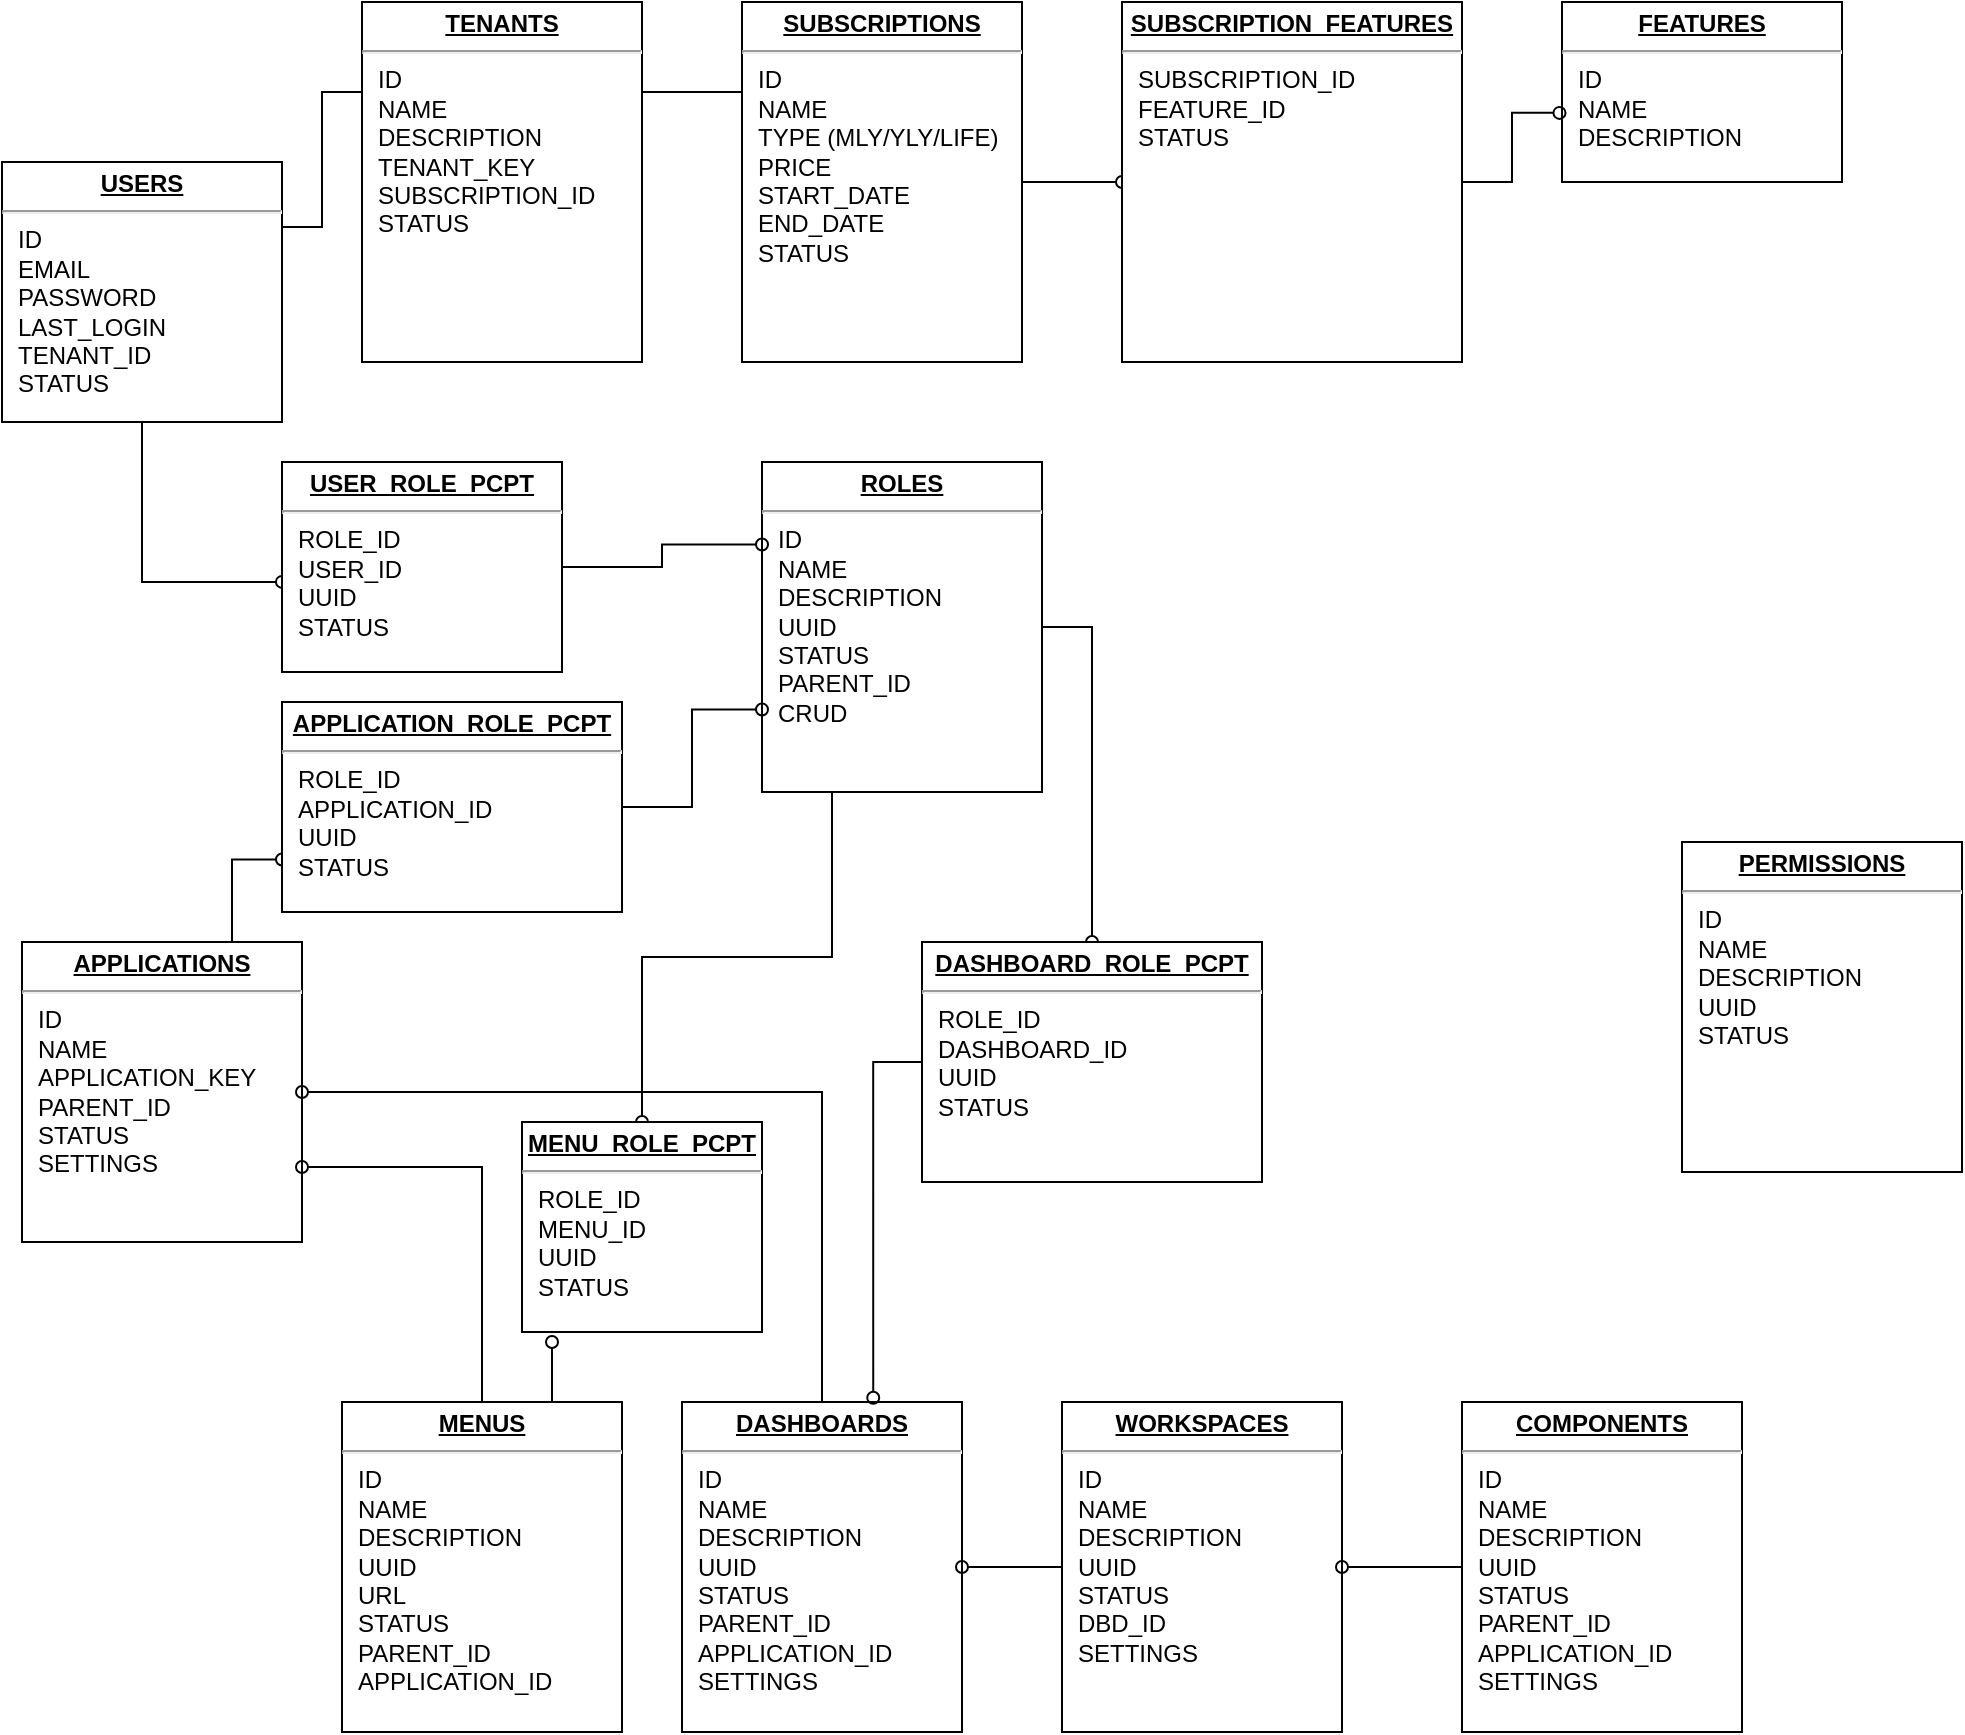 <mxfile version="15.0.6" type="github">
  <diagram name="Page-1" id="a7904f86-f2b4-8e86-fa97-74104820619b">
    <mxGraphModel dx="1038" dy="491" grid="1" gridSize="10" guides="1" tooltips="1" connect="1" arrows="1" fold="1" page="1" pageScale="1" pageWidth="2336" pageHeight="1654" background="none" math="0" shadow="0">
      <root>
        <mxCell id="0" />
        <mxCell id="1" parent="0" />
        <mxCell id="n4MkrR-aPozAzKNr83SV-34" style="edgeStyle=orthogonalEdgeStyle;rounded=0;orthogonalLoop=1;jettySize=auto;html=1;exitX=0.5;exitY=1;exitDx=0;exitDy=0;entryX=0;entryY=0.571;entryDx=0;entryDy=0;entryPerimeter=0;endArrow=oval;endFill=0;" edge="1" parent="1" source="24794b860abc3c2d-1" target="n4MkrR-aPozAzKNr83SV-33">
          <mxGeometry relative="1" as="geometry" />
        </mxCell>
        <mxCell id="24794b860abc3c2d-1" value="&lt;p style=&quot;margin: 0px ; margin-top: 4px ; text-align: center ; text-decoration: underline&quot;&gt;&lt;b&gt;USERS&lt;/b&gt;&lt;/p&gt;&lt;hr&gt;&lt;p style=&quot;margin: 0px ; margin-left: 8px&quot;&gt;ID&lt;/p&gt;&lt;p style=&quot;margin: 0px ; margin-left: 8px&quot;&gt;EMAIL&lt;/p&gt;&lt;p style=&quot;margin: 0px ; margin-left: 8px&quot;&gt;PASSWORD&lt;/p&gt;&lt;p style=&quot;margin: 0px ; margin-left: 8px&quot;&gt;LAST_LOGIN&lt;/p&gt;&lt;p style=&quot;margin: 0px ; margin-left: 8px&quot;&gt;TENANT_ID&lt;/p&gt;&lt;p style=&quot;margin: 0px ; margin-left: 8px&quot;&gt;STATUS&lt;/p&gt;&lt;p style=&quot;margin: 0px ; margin-left: 8px&quot;&gt;&lt;br&gt;&lt;/p&gt;" style="verticalAlign=top;align=left;overflow=fill;fontSize=12;fontFamily=Helvetica;html=1;rounded=0;shadow=0;comic=0;labelBackgroundColor=none;strokeWidth=1" parent="1" vertex="1">
          <mxGeometry x="20" y="110" width="140" height="130" as="geometry" />
        </mxCell>
        <mxCell id="n4MkrR-aPozAzKNr83SV-30" style="edgeStyle=orthogonalEdgeStyle;rounded=0;orthogonalLoop=1;jettySize=auto;html=1;exitX=0.75;exitY=0;exitDx=0;exitDy=0;entryX=0;entryY=0.75;entryDx=0;entryDy=0;endArrow=oval;endFill=0;" edge="1" parent="1" source="24794b860abc3c2d-16" target="n4MkrR-aPozAzKNr83SV-29">
          <mxGeometry relative="1" as="geometry" />
        </mxCell>
        <mxCell id="24794b860abc3c2d-16" value="&lt;p style=&quot;margin: 0px ; margin-top: 4px ; text-align: center ; text-decoration: underline&quot;&gt;&lt;b&gt;APPLICATIONS&lt;/b&gt;&lt;/p&gt;&lt;hr&gt;&lt;p style=&quot;margin: 0px ; margin-left: 8px&quot;&gt;ID&lt;/p&gt;&lt;p style=&quot;margin: 0px ; margin-left: 8px&quot;&gt;NAME&lt;/p&gt;&lt;p style=&quot;margin: 0px ; margin-left: 8px&quot;&gt;APPLICATION_KEY&lt;/p&gt;&lt;p style=&quot;margin: 0px ; margin-left: 8px&quot;&gt;PARENT_ID&lt;br&gt;&lt;/p&gt;&lt;p style=&quot;margin: 0px ; margin-left: 8px&quot;&gt;STATUS&lt;/p&gt;&lt;p style=&quot;margin: 0px ; margin-left: 8px&quot;&gt;SETTINGS&lt;/p&gt;&lt;p style=&quot;margin: 0px ; margin-left: 8px&quot;&gt;&lt;br&gt;&lt;/p&gt;" style="verticalAlign=top;align=left;overflow=fill;fontSize=12;fontFamily=Helvetica;html=1;rounded=0;shadow=0;comic=0;labelBackgroundColor=none;strokeWidth=1" parent="1" vertex="1">
          <mxGeometry x="30" y="500" width="140" height="150" as="geometry" />
        </mxCell>
        <mxCell id="24794b860abc3c2d-40" style="edgeStyle=orthogonalEdgeStyle;rounded=0;html=1;exitX=0;exitY=0.25;entryX=1;entryY=0.25;labelBackgroundColor=none;endArrow=none;endFill=0;endSize=8;fontFamily=Verdana;fontSize=12;align=left;" parent="1" source="24794b860abc3c2d-17" target="24794b860abc3c2d-1" edge="1">
          <mxGeometry relative="1" as="geometry" />
        </mxCell>
        <mxCell id="24794b860abc3c2d-41" style="edgeStyle=orthogonalEdgeStyle;rounded=0;html=1;exitX=1;exitY=0.25;entryX=0;entryY=0.25;labelBackgroundColor=none;endArrow=none;endFill=0;endSize=8;fontFamily=Verdana;fontSize=12;align=left;" parent="1" source="24794b860abc3c2d-17" target="24794b860abc3c2d-19" edge="1">
          <mxGeometry relative="1" as="geometry" />
        </mxCell>
        <mxCell id="24794b860abc3c2d-17" value="&lt;p style=&quot;margin: 0px ; margin-top: 4px ; text-align: center ; text-decoration: underline&quot;&gt;&lt;b&gt;TENANTS&lt;/b&gt;&lt;/p&gt;&lt;hr&gt;&lt;p style=&quot;margin: 0px ; margin-left: 8px&quot;&gt;ID&lt;br&gt;NAME&lt;/p&gt;&lt;p style=&quot;margin: 0px ; margin-left: 8px&quot;&gt;DESCRIPTION&lt;/p&gt;&lt;p style=&quot;margin: 0px ; margin-left: 8px&quot;&gt;TENANT_KEY&lt;/p&gt;&lt;p style=&quot;margin: 0px ; margin-left: 8px&quot;&gt;SUBSCRIPTION_ID&lt;/p&gt;&lt;p style=&quot;margin: 0px ; margin-left: 8px&quot;&gt;STATUS&lt;/p&gt;" style="verticalAlign=top;align=left;overflow=fill;fontSize=12;fontFamily=Helvetica;html=1;rounded=0;shadow=0;comic=0;labelBackgroundColor=none;strokeWidth=1" parent="1" vertex="1">
          <mxGeometry x="200" y="30" width="140" height="180" as="geometry" />
        </mxCell>
        <mxCell id="n4MkrR-aPozAzKNr83SV-10" style="edgeStyle=orthogonalEdgeStyle;rounded=0;orthogonalLoop=1;jettySize=auto;html=1;exitX=1;exitY=0.5;exitDx=0;exitDy=0;endArrow=oval;endFill=0;" edge="1" parent="1" source="24794b860abc3c2d-19" target="n4MkrR-aPozAzKNr83SV-8">
          <mxGeometry relative="1" as="geometry" />
        </mxCell>
        <mxCell id="24794b860abc3c2d-19" value="&lt;p style=&quot;margin: 0px ; margin-top: 4px ; text-align: center ; text-decoration: underline&quot;&gt;&lt;b&gt;SUBSCRIPTIONS&lt;/b&gt;&lt;/p&gt;&lt;hr&gt;&lt;p style=&quot;margin: 0px ; margin-left: 8px&quot;&gt;ID&lt;/p&gt;&lt;p style=&quot;margin: 0px ; margin-left: 8px&quot;&gt;NAME&lt;/p&gt;&lt;p style=&quot;margin: 0px ; margin-left: 8px&quot;&gt;TYPE (MLY/YLY/LIFE)&lt;/p&gt;&lt;p style=&quot;margin: 0px ; margin-left: 8px&quot;&gt;PRICE&lt;/p&gt;&lt;p style=&quot;margin: 0px ; margin-left: 8px&quot;&gt;START_DATE&lt;/p&gt;&lt;p style=&quot;margin: 0px ; margin-left: 8px&quot;&gt;END_DATE&lt;br&gt;STATUS&lt;/p&gt;&lt;p style=&quot;margin: 0px ; margin-left: 8px&quot;&gt;&lt;br&gt;&lt;/p&gt;&lt;p style=&quot;margin: 0px ; margin-left: 8px&quot;&gt;&lt;br&gt;&lt;/p&gt;" style="verticalAlign=top;align=left;overflow=fill;fontSize=12;fontFamily=Helvetica;html=1;rounded=0;shadow=0;comic=0;labelBackgroundColor=none;strokeWidth=1" parent="1" vertex="1">
          <mxGeometry x="390" y="30" width="140" height="180" as="geometry" />
        </mxCell>
        <mxCell id="n4MkrR-aPozAzKNr83SV-2" value="&lt;p style=&quot;margin: 0px ; margin-top: 4px ; text-align: center ; text-decoration: underline&quot;&gt;&lt;b&gt;FEATURES&lt;/b&gt;&lt;/p&gt;&lt;hr&gt;&lt;p style=&quot;margin: 0px ; margin-left: 8px&quot;&gt;ID&lt;/p&gt;&lt;p style=&quot;margin: 0px ; margin-left: 8px&quot;&gt;NAME&lt;/p&gt;&lt;p style=&quot;margin: 0px ; margin-left: 8px&quot;&gt;DESCRIPTION&lt;/p&gt;&lt;p style=&quot;margin: 0px ; margin-left: 8px&quot;&gt;&lt;br&gt;&lt;/p&gt;" style="verticalAlign=top;align=left;overflow=fill;fontSize=12;fontFamily=Helvetica;html=1;rounded=0;shadow=0;comic=0;labelBackgroundColor=none;strokeWidth=1" vertex="1" parent="1">
          <mxGeometry x="800" y="30" width="140" height="90" as="geometry" />
        </mxCell>
        <mxCell id="n4MkrR-aPozAzKNr83SV-11" style="edgeStyle=orthogonalEdgeStyle;rounded=0;orthogonalLoop=1;jettySize=auto;html=1;exitX=1;exitY=0.5;exitDx=0;exitDy=0;entryX=-0.009;entryY=0.616;entryDx=0;entryDy=0;entryPerimeter=0;endArrow=oval;endFill=0;" edge="1" parent="1" source="n4MkrR-aPozAzKNr83SV-8" target="n4MkrR-aPozAzKNr83SV-2">
          <mxGeometry relative="1" as="geometry" />
        </mxCell>
        <mxCell id="n4MkrR-aPozAzKNr83SV-8" value="&lt;p style=&quot;margin: 0px ; margin-top: 4px ; text-align: center ; text-decoration: underline&quot;&gt;&lt;b&gt;SUBSCRIPTION_FEATURES&lt;/b&gt;&lt;/p&gt;&lt;hr&gt;&lt;p style=&quot;margin: 0px ; margin-left: 8px&quot;&gt;SUBSCRIPTION_ID&lt;br&gt;FEATURE_ID&lt;br&gt;&lt;/p&gt;&lt;p style=&quot;margin: 0px ; margin-left: 8px&quot;&gt;STATUS&lt;/p&gt;" style="verticalAlign=top;align=left;overflow=fill;fontSize=12;fontFamily=Helvetica;html=1;rounded=0;shadow=0;comic=0;labelBackgroundColor=none;strokeWidth=1" vertex="1" parent="1">
          <mxGeometry x="580" y="30" width="170" height="180" as="geometry" />
        </mxCell>
        <mxCell id="n4MkrR-aPozAzKNr83SV-19" style="edgeStyle=orthogonalEdgeStyle;rounded=0;orthogonalLoop=1;jettySize=auto;html=1;exitX=0.5;exitY=0;exitDx=0;exitDy=0;entryX=1;entryY=0.75;entryDx=0;entryDy=0;endArrow=oval;endFill=0;" edge="1" parent="1" source="n4MkrR-aPozAzKNr83SV-12" target="24794b860abc3c2d-16">
          <mxGeometry relative="1" as="geometry" />
        </mxCell>
        <mxCell id="n4MkrR-aPozAzKNr83SV-27" style="edgeStyle=orthogonalEdgeStyle;rounded=0;orthogonalLoop=1;jettySize=auto;html=1;exitX=0.75;exitY=0;exitDx=0;exitDy=0;endArrow=oval;endFill=0;" edge="1" parent="1" source="n4MkrR-aPozAzKNr83SV-12">
          <mxGeometry relative="1" as="geometry">
            <mxPoint x="295" y="700" as="targetPoint" />
          </mxGeometry>
        </mxCell>
        <mxCell id="n4MkrR-aPozAzKNr83SV-12" value="&lt;p style=&quot;margin: 0px ; margin-top: 4px ; text-align: center ; text-decoration: underline&quot;&gt;&lt;b&gt;MENUS&lt;/b&gt;&lt;/p&gt;&lt;hr&gt;&lt;p style=&quot;margin: 0px ; margin-left: 8px&quot;&gt;ID&lt;/p&gt;&lt;p style=&quot;margin: 0px ; margin-left: 8px&quot;&gt;NAME&lt;/p&gt;&lt;p style=&quot;margin: 0px ; margin-left: 8px&quot;&gt;DESCRIPTION&lt;/p&gt;&lt;p style=&quot;margin: 0px ; margin-left: 8px&quot;&gt;UUID&lt;/p&gt;&lt;p style=&quot;margin: 0px ; margin-left: 8px&quot;&gt;URL&lt;/p&gt;&lt;p style=&quot;margin: 0px ; margin-left: 8px&quot;&gt;STATUS&lt;/p&gt;&lt;p style=&quot;margin: 0px ; margin-left: 8px&quot;&gt;PARENT_ID&lt;/p&gt;&lt;p style=&quot;margin: 0px ; margin-left: 8px&quot;&gt;APPLICATION_ID&lt;/p&gt;&lt;p style=&quot;margin: 0px ; margin-left: 8px&quot;&gt;&lt;br&gt;&lt;/p&gt;" style="verticalAlign=top;align=left;overflow=fill;fontSize=12;fontFamily=Helvetica;html=1;rounded=0;shadow=0;comic=0;labelBackgroundColor=none;strokeWidth=1" vertex="1" parent="1">
          <mxGeometry x="190" y="730" width="140" height="165" as="geometry" />
        </mxCell>
        <mxCell id="n4MkrR-aPozAzKNr83SV-18" style="edgeStyle=orthogonalEdgeStyle;rounded=0;orthogonalLoop=1;jettySize=auto;html=1;exitX=0.5;exitY=0;exitDx=0;exitDy=0;entryX=1;entryY=0.5;entryDx=0;entryDy=0;endArrow=oval;endFill=0;" edge="1" parent="1" source="n4MkrR-aPozAzKNr83SV-13" target="24794b860abc3c2d-16">
          <mxGeometry relative="1" as="geometry" />
        </mxCell>
        <mxCell id="n4MkrR-aPozAzKNr83SV-13" value="&lt;p style=&quot;margin: 0px ; margin-top: 4px ; text-align: center ; text-decoration: underline&quot;&gt;&lt;b&gt;DASHBOARDS&lt;/b&gt;&lt;/p&gt;&lt;hr&gt;&lt;p style=&quot;margin: 0px ; margin-left: 8px&quot;&gt;ID&lt;/p&gt;&lt;p style=&quot;margin: 0px ; margin-left: 8px&quot;&gt;NAME&lt;/p&gt;&lt;p style=&quot;margin: 0px ; margin-left: 8px&quot;&gt;DESCRIPTION&lt;/p&gt;&lt;p style=&quot;margin: 0px ; margin-left: 8px&quot;&gt;&lt;span&gt;UUID&lt;/span&gt;&lt;/p&gt;&lt;p style=&quot;margin: 0px ; margin-left: 8px&quot;&gt;&lt;span&gt;STATUS&lt;/span&gt;&lt;br&gt;&lt;/p&gt;&lt;p style=&quot;margin: 0px ; margin-left: 8px&quot;&gt;PARENT_ID&lt;/p&gt;&lt;p style=&quot;margin: 0px ; margin-left: 8px&quot;&gt;APPLICATION_ID&lt;/p&gt;&lt;p style=&quot;margin: 0px ; margin-left: 8px&quot;&gt;SETTINGS&lt;/p&gt;&lt;p style=&quot;margin: 0px ; margin-left: 8px&quot;&gt;&lt;br&gt;&lt;/p&gt;" style="verticalAlign=top;align=left;overflow=fill;fontSize=12;fontFamily=Helvetica;html=1;rounded=0;shadow=0;comic=0;labelBackgroundColor=none;strokeWidth=1" vertex="1" parent="1">
          <mxGeometry x="360" y="730" width="140" height="165" as="geometry" />
        </mxCell>
        <mxCell id="n4MkrR-aPozAzKNr83SV-17" style="edgeStyle=orthogonalEdgeStyle;rounded=0;orthogonalLoop=1;jettySize=auto;html=1;exitX=0;exitY=0.5;exitDx=0;exitDy=0;entryX=1;entryY=0.5;entryDx=0;entryDy=0;endArrow=oval;endFill=0;" edge="1" parent="1" source="n4MkrR-aPozAzKNr83SV-14" target="n4MkrR-aPozAzKNr83SV-13">
          <mxGeometry relative="1" as="geometry" />
        </mxCell>
        <mxCell id="n4MkrR-aPozAzKNr83SV-14" value="&lt;p style=&quot;margin: 0px ; margin-top: 4px ; text-align: center ; text-decoration: underline&quot;&gt;&lt;b&gt;WORKSPACES&lt;/b&gt;&lt;/p&gt;&lt;hr&gt;&lt;p style=&quot;margin: 0px ; margin-left: 8px&quot;&gt;ID&lt;/p&gt;&lt;p style=&quot;margin: 0px ; margin-left: 8px&quot;&gt;NAME&lt;/p&gt;&lt;p style=&quot;margin: 0px ; margin-left: 8px&quot;&gt;DESCRIPTION&lt;/p&gt;&lt;p style=&quot;margin: 0px ; margin-left: 8px&quot;&gt;UUID&lt;/p&gt;&lt;p style=&quot;margin: 0px ; margin-left: 8px&quot;&gt;STATUS&lt;/p&gt;&lt;p style=&quot;margin: 0px ; margin-left: 8px&quot;&gt;DBD_ID&lt;/p&gt;&lt;p style=&quot;margin: 0px ; margin-left: 8px&quot;&gt;SETTINGS&lt;/p&gt;&lt;p style=&quot;margin: 0px ; margin-left: 8px&quot;&gt;&lt;br&gt;&lt;/p&gt;&lt;p style=&quot;margin: 0px ; margin-left: 8px&quot;&gt;&lt;br&gt;&lt;/p&gt;" style="verticalAlign=top;align=left;overflow=fill;fontSize=12;fontFamily=Helvetica;html=1;rounded=0;shadow=0;comic=0;labelBackgroundColor=none;strokeWidth=1" vertex="1" parent="1">
          <mxGeometry x="550" y="730" width="140" height="165" as="geometry" />
        </mxCell>
        <mxCell id="n4MkrR-aPozAzKNr83SV-16" style="edgeStyle=orthogonalEdgeStyle;rounded=0;orthogonalLoop=1;jettySize=auto;html=1;exitX=0;exitY=0.5;exitDx=0;exitDy=0;entryX=1;entryY=0.5;entryDx=0;entryDy=0;endArrow=oval;endFill=0;" edge="1" parent="1" source="n4MkrR-aPozAzKNr83SV-15" target="n4MkrR-aPozAzKNr83SV-14">
          <mxGeometry relative="1" as="geometry" />
        </mxCell>
        <mxCell id="n4MkrR-aPozAzKNr83SV-15" value="&lt;p style=&quot;margin: 0px ; margin-top: 4px ; text-align: center ; text-decoration: underline&quot;&gt;&lt;b&gt;COMPONENTS&lt;/b&gt;&lt;/p&gt;&lt;hr&gt;&lt;p style=&quot;margin: 0px ; margin-left: 8px&quot;&gt;ID&lt;/p&gt;&lt;p style=&quot;margin: 0px ; margin-left: 8px&quot;&gt;NAME&lt;/p&gt;&lt;p style=&quot;margin: 0px ; margin-left: 8px&quot;&gt;DESCRIPTION&lt;/p&gt;&lt;p style=&quot;margin: 0px ; margin-left: 8px&quot;&gt;UUID&lt;/p&gt;&lt;p style=&quot;margin: 0px ; margin-left: 8px&quot;&gt;STATUS&lt;/p&gt;&lt;p style=&quot;margin: 0px ; margin-left: 8px&quot;&gt;PARENT_ID&lt;/p&gt;&lt;p style=&quot;margin: 0px ; margin-left: 8px&quot;&gt;APPLICATION_ID&lt;/p&gt;&lt;p style=&quot;margin: 0px ; margin-left: 8px&quot;&gt;SETTINGS&lt;/p&gt;&lt;p style=&quot;margin: 0px ; margin-left: 8px&quot;&gt;&lt;br&gt;&lt;/p&gt;" style="verticalAlign=top;align=left;overflow=fill;fontSize=12;fontFamily=Helvetica;html=1;rounded=0;shadow=0;comic=0;labelBackgroundColor=none;strokeWidth=1" vertex="1" parent="1">
          <mxGeometry x="750" y="730" width="140" height="165" as="geometry" />
        </mxCell>
        <mxCell id="n4MkrR-aPozAzKNr83SV-25" style="edgeStyle=orthogonalEdgeStyle;rounded=0;orthogonalLoop=1;jettySize=auto;html=1;exitX=1;exitY=0.5;exitDx=0;exitDy=0;entryX=0.5;entryY=0;entryDx=0;entryDy=0;endArrow=oval;endFill=0;" edge="1" parent="1" source="n4MkrR-aPozAzKNr83SV-20" target="n4MkrR-aPozAzKNr83SV-22">
          <mxGeometry relative="1" as="geometry" />
        </mxCell>
        <mxCell id="n4MkrR-aPozAzKNr83SV-32" style="edgeStyle=orthogonalEdgeStyle;rounded=0;orthogonalLoop=1;jettySize=auto;html=1;exitX=0.25;exitY=1;exitDx=0;exitDy=0;entryX=0.5;entryY=0;entryDx=0;entryDy=0;endArrow=oval;endFill=0;" edge="1" parent="1" source="n4MkrR-aPozAzKNr83SV-20" target="n4MkrR-aPozAzKNr83SV-26">
          <mxGeometry relative="1" as="geometry" />
        </mxCell>
        <mxCell id="n4MkrR-aPozAzKNr83SV-20" value="&lt;p style=&quot;margin: 0px ; margin-top: 4px ; text-align: center ; text-decoration: underline&quot;&gt;&lt;b&gt;ROLES&lt;/b&gt;&lt;/p&gt;&lt;hr&gt;&lt;p style=&quot;margin: 0px ; margin-left: 8px&quot;&gt;ID&lt;/p&gt;&lt;p style=&quot;margin: 0px ; margin-left: 8px&quot;&gt;NAME&lt;/p&gt;&lt;p style=&quot;margin: 0px ; margin-left: 8px&quot;&gt;DESCRIPTION&lt;/p&gt;&lt;p style=&quot;margin: 0px ; margin-left: 8px&quot;&gt;UUID&lt;/p&gt;&lt;p style=&quot;margin: 0px ; margin-left: 8px&quot;&gt;STATUS&lt;/p&gt;&lt;p style=&quot;margin: 0px ; margin-left: 8px&quot;&gt;PARENT_ID&lt;/p&gt;&lt;p style=&quot;margin: 0px ; margin-left: 8px&quot;&gt;CRUD&lt;/p&gt;&lt;p style=&quot;margin: 0px ; margin-left: 8px&quot;&gt;&lt;br&gt;&lt;/p&gt;&lt;p style=&quot;margin: 0px ; margin-left: 8px&quot;&gt;&lt;br&gt;&lt;/p&gt;" style="verticalAlign=top;align=left;overflow=fill;fontSize=12;fontFamily=Helvetica;html=1;rounded=0;shadow=0;comic=0;labelBackgroundColor=none;strokeWidth=1" vertex="1" parent="1">
          <mxGeometry x="400" y="260" width="140" height="165" as="geometry" />
        </mxCell>
        <mxCell id="n4MkrR-aPozAzKNr83SV-21" value="&lt;p style=&quot;margin: 0px ; margin-top: 4px ; text-align: center ; text-decoration: underline&quot;&gt;&lt;b&gt;PERMISSIONS&lt;/b&gt;&lt;/p&gt;&lt;hr&gt;&lt;p style=&quot;margin: 0px ; margin-left: 8px&quot;&gt;ID&lt;/p&gt;&lt;p style=&quot;margin: 0px ; margin-left: 8px&quot;&gt;NAME&lt;/p&gt;&lt;p style=&quot;margin: 0px ; margin-left: 8px&quot;&gt;DESCRIPTION&lt;/p&gt;&lt;p style=&quot;margin: 0px ; margin-left: 8px&quot;&gt;UUID&lt;/p&gt;&lt;p style=&quot;margin: 0px ; margin-left: 8px&quot;&gt;STATUS&lt;/p&gt;" style="verticalAlign=top;align=left;overflow=fill;fontSize=12;fontFamily=Helvetica;html=1;rounded=0;shadow=0;comic=0;labelBackgroundColor=none;strokeWidth=1" vertex="1" parent="1">
          <mxGeometry x="860" y="450" width="140" height="165" as="geometry" />
        </mxCell>
        <mxCell id="n4MkrR-aPozAzKNr83SV-24" style="edgeStyle=orthogonalEdgeStyle;rounded=0;orthogonalLoop=1;jettySize=auto;html=1;exitX=0;exitY=0.5;exitDx=0;exitDy=0;entryX=0.683;entryY=-0.013;entryDx=0;entryDy=0;entryPerimeter=0;endArrow=oval;endFill=0;" edge="1" parent="1" source="n4MkrR-aPozAzKNr83SV-22" target="n4MkrR-aPozAzKNr83SV-13">
          <mxGeometry relative="1" as="geometry" />
        </mxCell>
        <mxCell id="n4MkrR-aPozAzKNr83SV-22" value="&lt;p style=&quot;margin: 0px ; margin-top: 4px ; text-align: center ; text-decoration: underline&quot;&gt;&lt;b&gt;DASHBOARD_ROLE_PCPT&lt;/b&gt;&lt;/p&gt;&lt;hr&gt;&lt;p style=&quot;margin: 0px ; margin-left: 8px&quot;&gt;ROLE_ID&lt;/p&gt;&lt;p style=&quot;margin: 0px ; margin-left: 8px&quot;&gt;DASHBOARD_ID&lt;/p&gt;&lt;p style=&quot;margin: 0px ; margin-left: 8px&quot;&gt;&lt;span&gt;UUID&lt;/span&gt;&lt;br&gt;&lt;/p&gt;&lt;p style=&quot;margin: 0px ; margin-left: 8px&quot;&gt;STATUS&lt;/p&gt;&lt;p style=&quot;margin: 0px ; margin-left: 8px&quot;&gt;&lt;br&gt;&lt;/p&gt;&lt;p style=&quot;margin: 0px ; margin-left: 8px&quot;&gt;&lt;br&gt;&lt;/p&gt;" style="verticalAlign=top;align=left;overflow=fill;fontSize=12;fontFamily=Helvetica;html=1;rounded=0;shadow=0;comic=0;labelBackgroundColor=none;strokeWidth=1" vertex="1" parent="1">
          <mxGeometry x="480" y="500" width="170" height="120" as="geometry" />
        </mxCell>
        <mxCell id="n4MkrR-aPozAzKNr83SV-26" value="&lt;p style=&quot;margin: 0px ; margin-top: 4px ; text-align: center ; text-decoration: underline&quot;&gt;&lt;b&gt;MENU_ROLE_PCPT&lt;/b&gt;&lt;/p&gt;&lt;hr&gt;&lt;p style=&quot;margin: 0px ; margin-left: 8px&quot;&gt;ROLE_ID&lt;/p&gt;&lt;p style=&quot;margin: 0px ; margin-left: 8px&quot;&gt;MENU_ID&lt;/p&gt;&lt;p style=&quot;margin: 0px ; margin-left: 8px&quot;&gt;&lt;span&gt;UUID&lt;/span&gt;&lt;br&gt;&lt;/p&gt;&lt;p style=&quot;margin: 0px ; margin-left: 8px&quot;&gt;STATUS&lt;/p&gt;&lt;p style=&quot;margin: 0px ; margin-left: 8px&quot;&gt;&lt;br&gt;&lt;/p&gt;" style="verticalAlign=top;align=left;overflow=fill;fontSize=12;fontFamily=Helvetica;html=1;rounded=0;shadow=0;comic=0;labelBackgroundColor=none;strokeWidth=1" vertex="1" parent="1">
          <mxGeometry x="280" y="590" width="120" height="105" as="geometry" />
        </mxCell>
        <mxCell id="n4MkrR-aPozAzKNr83SV-31" style="edgeStyle=orthogonalEdgeStyle;rounded=0;orthogonalLoop=1;jettySize=auto;html=1;exitX=1;exitY=0.5;exitDx=0;exitDy=0;entryX=0;entryY=0.75;entryDx=0;entryDy=0;endArrow=oval;endFill=0;" edge="1" parent="1" source="n4MkrR-aPozAzKNr83SV-29" target="n4MkrR-aPozAzKNr83SV-20">
          <mxGeometry relative="1" as="geometry" />
        </mxCell>
        <mxCell id="n4MkrR-aPozAzKNr83SV-29" value="&lt;p style=&quot;margin: 0px ; margin-top: 4px ; text-align: center ; text-decoration: underline&quot;&gt;&lt;b&gt;APPLICATION_ROLE_PCPT&lt;/b&gt;&lt;/p&gt;&lt;hr&gt;&lt;p style=&quot;margin: 0px ; margin-left: 8px&quot;&gt;ROLE_ID&lt;/p&gt;&lt;p style=&quot;margin: 0px ; margin-left: 8px&quot;&gt;APPLICATION_ID&lt;/p&gt;&lt;p style=&quot;margin: 0px ; margin-left: 8px&quot;&gt;&lt;span&gt;UUID&lt;/span&gt;&lt;br&gt;&lt;/p&gt;&lt;p style=&quot;margin: 0px ; margin-left: 8px&quot;&gt;STATUS&lt;/p&gt;&lt;p style=&quot;margin: 0px ; margin-left: 8px&quot;&gt;&lt;br&gt;&lt;/p&gt;" style="verticalAlign=top;align=left;overflow=fill;fontSize=12;fontFamily=Helvetica;html=1;rounded=0;shadow=0;comic=0;labelBackgroundColor=none;strokeWidth=1" vertex="1" parent="1">
          <mxGeometry x="160" y="380" width="170" height="105" as="geometry" />
        </mxCell>
        <mxCell id="n4MkrR-aPozAzKNr83SV-35" style="edgeStyle=orthogonalEdgeStyle;rounded=0;orthogonalLoop=1;jettySize=auto;html=1;entryX=0;entryY=0.25;entryDx=0;entryDy=0;endArrow=oval;endFill=0;" edge="1" parent="1" source="n4MkrR-aPozAzKNr83SV-33" target="n4MkrR-aPozAzKNr83SV-20">
          <mxGeometry relative="1" as="geometry" />
        </mxCell>
        <mxCell id="n4MkrR-aPozAzKNr83SV-33" value="&lt;p style=&quot;margin: 0px ; margin-top: 4px ; text-align: center ; text-decoration: underline&quot;&gt;&lt;b&gt;USER_ROLE_PCPT&lt;/b&gt;&lt;/p&gt;&lt;hr&gt;&lt;p style=&quot;margin: 0px ; margin-left: 8px&quot;&gt;ROLE_ID&lt;/p&gt;&lt;p style=&quot;margin: 0px ; margin-left: 8px&quot;&gt;USER_ID&lt;/p&gt;&lt;p style=&quot;margin: 0px ; margin-left: 8px&quot;&gt;&lt;span&gt;UUID&lt;/span&gt;&lt;br&gt;&lt;/p&gt;&lt;p style=&quot;margin: 0px ; margin-left: 8px&quot;&gt;STATUS&lt;/p&gt;&lt;p style=&quot;margin: 0px ; margin-left: 8px&quot;&gt;&lt;br&gt;&lt;/p&gt;" style="verticalAlign=top;align=left;overflow=fill;fontSize=12;fontFamily=Helvetica;html=1;rounded=0;shadow=0;comic=0;labelBackgroundColor=none;strokeWidth=1" vertex="1" parent="1">
          <mxGeometry x="160" y="260" width="140" height="105" as="geometry" />
        </mxCell>
      </root>
    </mxGraphModel>
  </diagram>
</mxfile>
